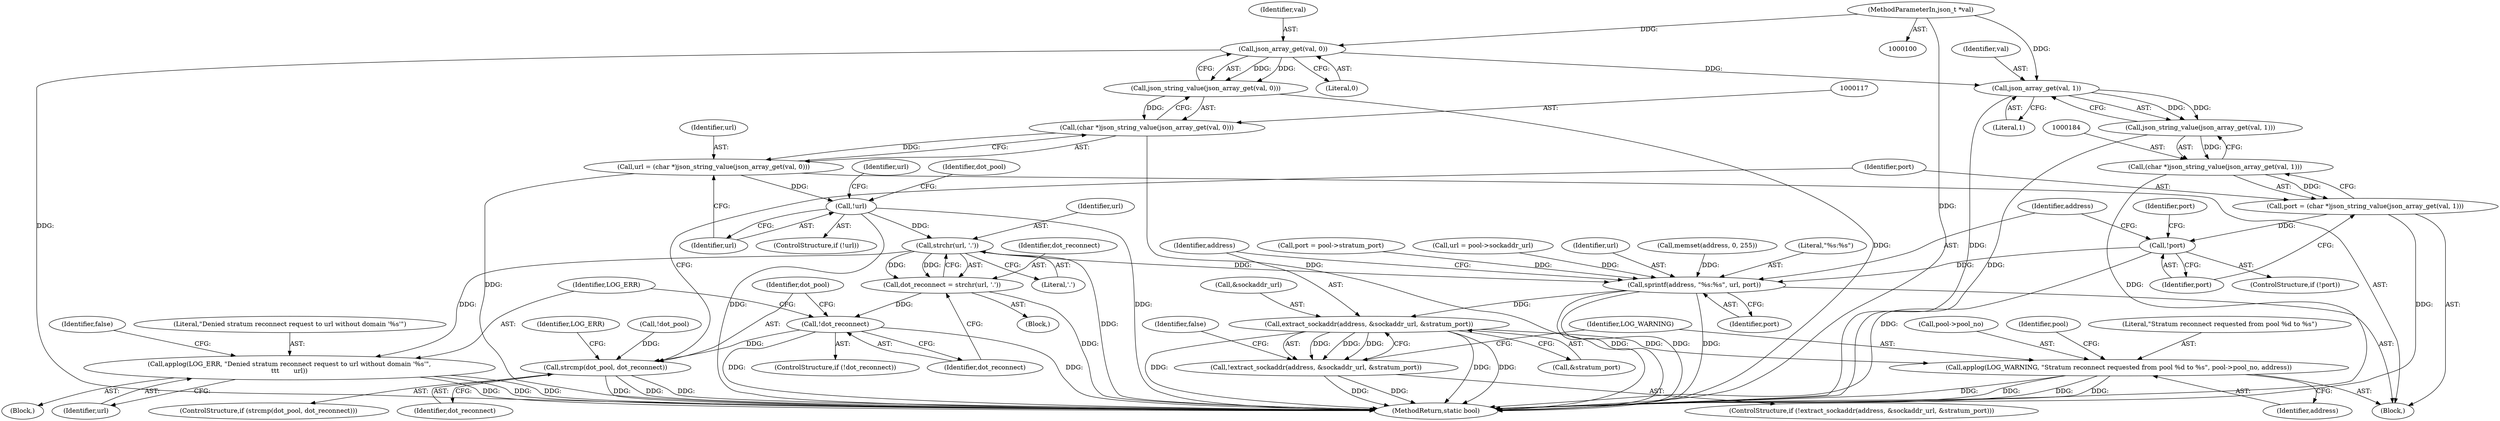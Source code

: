 digraph "0_cgminer_e1c5050734123973b99d181c45e74b2cbb00272e_2@pointer" {
"1000102" [label="(MethodParameterIn,json_t *val)"];
"1000119" [label="(Call,json_array_get(val, 0))"];
"1000118" [label="(Call,json_string_value(json_array_get(val, 0)))"];
"1000116" [label="(Call,(char *)json_string_value(json_array_get(val, 0)))"];
"1000114" [label="(Call,url = (char *)json_string_value(json_array_get(val, 0)))"];
"1000123" [label="(Call,!url)"];
"1000155" [label="(Call,strchr(url, '.'))"];
"1000153" [label="(Call,dot_reconnect = strchr(url, '.'))"];
"1000159" [label="(Call,!dot_reconnect)"];
"1000169" [label="(Call,strcmp(dot_pool, dot_reconnect))"];
"1000162" [label="(Call,applog(LOG_ERR, \"Denied stratum reconnect request to url without domain '%s'\",\n\t\t\t       url))"];
"1000197" [label="(Call,sprintf(address, \"%s:%s\", url, port))"];
"1000204" [label="(Call,extract_sockaddr(address, &sockaddr_url, &stratum_port))"];
"1000203" [label="(Call,!extract_sockaddr(address, &sockaddr_url, &stratum_port))"];
"1000212" [label="(Call,applog(LOG_WARNING, \"Stratum reconnect requested from pool %d to %s\", pool->pool_no, address))"];
"1000186" [label="(Call,json_array_get(val, 1))"];
"1000185" [label="(Call,json_string_value(json_array_get(val, 1)))"];
"1000183" [label="(Call,(char *)json_string_value(json_array_get(val, 1)))"];
"1000181" [label="(Call,port = (char *)json_string_value(json_array_get(val, 1)))"];
"1000190" [label="(Call,!port)"];
"1000204" [label="(Call,extract_sockaddr(address, &sockaddr_url, &stratum_port))"];
"1000197" [label="(Call,sprintf(address, \"%s:%s\", url, port))"];
"1000161" [label="(Block,)"];
"1000164" [label="(Literal,\"Denied stratum reconnect request to url without domain '%s'\")"];
"1000125" [label="(Call,url = pool->sockaddr_url)"];
"1000170" [label="(Identifier,dot_pool)"];
"1000165" [label="(Identifier,url)"];
"1000160" [label="(Identifier,dot_reconnect)"];
"1000275" [label="(MethodReturn,static bool)"];
"1000159" [label="(Call,!dot_reconnect)"];
"1000191" [label="(Identifier,port)"];
"1000155" [label="(Call,strchr(url, '.'))"];
"1000153" [label="(Call,dot_reconnect = strchr(url, '.'))"];
"1000203" [label="(Call,!extract_sockaddr(address, &sockaddr_url, &stratum_port))"];
"1000183" [label="(Call,(char *)json_string_value(json_array_get(val, 1)))"];
"1000163" [label="(Identifier,LOG_ERR)"];
"1000201" [label="(Identifier,port)"];
"1000202" [label="(ControlStructure,if (!extract_sockaddr(address, &sockaddr_url, &stratum_port)))"];
"1000193" [label="(Identifier,port)"];
"1000182" [label="(Identifier,port)"];
"1000213" [label="(Identifier,LOG_WARNING)"];
"1000218" [label="(Identifier,address)"];
"1000156" [label="(Identifier,url)"];
"1000157" [label="(Literal,'.')"];
"1000198" [label="(Identifier,address)"];
"1000123" [label="(Call,!url)"];
"1000122" [label="(ControlStructure,if (!url))"];
"1000114" [label="(Call,url = (char *)json_string_value(json_array_get(val, 0)))"];
"1000220" [label="(Identifier,pool)"];
"1000158" [label="(ControlStructure,if (!dot_reconnect))"];
"1000200" [label="(Identifier,url)"];
"1000214" [label="(Literal,\"Stratum reconnect requested from pool %d to %s\")"];
"1000189" [label="(ControlStructure,if (!port))"];
"1000154" [label="(Identifier,dot_reconnect)"];
"1000190" [label="(Call,!port)"];
"1000205" [label="(Identifier,address)"];
"1000181" [label="(Call,port = (char *)json_string_value(json_array_get(val, 1)))"];
"1000167" [label="(Identifier,false)"];
"1000174" [label="(Identifier,LOG_ERR)"];
"1000188" [label="(Literal,1)"];
"1000103" [label="(Block,)"];
"1000110" [label="(Call,memset(address, 0, 255))"];
"1000126" [label="(Identifier,url)"];
"1000119" [label="(Call,json_array_get(val, 0))"];
"1000124" [label="(Identifier,url)"];
"1000199" [label="(Literal,\"%s:%s\")"];
"1000187" [label="(Identifier,val)"];
"1000162" [label="(Call,applog(LOG_ERR, \"Denied stratum reconnect request to url without domain '%s'\",\n\t\t\t       url))"];
"1000192" [label="(Call,port = pool->stratum_port)"];
"1000211" [label="(Identifier,false)"];
"1000142" [label="(Call,!dot_pool)"];
"1000185" [label="(Call,json_string_value(json_array_get(val, 1)))"];
"1000120" [label="(Identifier,val)"];
"1000169" [label="(Call,strcmp(dot_pool, dot_reconnect))"];
"1000131" [label="(Block,)"];
"1000121" [label="(Literal,0)"];
"1000115" [label="(Identifier,url)"];
"1000206" [label="(Call,&sockaddr_url)"];
"1000116" [label="(Call,(char *)json_string_value(json_array_get(val, 0)))"];
"1000208" [label="(Call,&stratum_port)"];
"1000171" [label="(Identifier,dot_reconnect)"];
"1000102" [label="(MethodParameterIn,json_t *val)"];
"1000215" [label="(Call,pool->pool_no)"];
"1000168" [label="(ControlStructure,if (strcmp(dot_pool, dot_reconnect)))"];
"1000186" [label="(Call,json_array_get(val, 1))"];
"1000118" [label="(Call,json_string_value(json_array_get(val, 0)))"];
"1000135" [label="(Identifier,dot_pool)"];
"1000212" [label="(Call,applog(LOG_WARNING, \"Stratum reconnect requested from pool %d to %s\", pool->pool_no, address))"];
"1000102" -> "1000100"  [label="AST: "];
"1000102" -> "1000275"  [label="DDG: "];
"1000102" -> "1000119"  [label="DDG: "];
"1000102" -> "1000186"  [label="DDG: "];
"1000119" -> "1000118"  [label="AST: "];
"1000119" -> "1000121"  [label="CFG: "];
"1000120" -> "1000119"  [label="AST: "];
"1000121" -> "1000119"  [label="AST: "];
"1000118" -> "1000119"  [label="CFG: "];
"1000119" -> "1000275"  [label="DDG: "];
"1000119" -> "1000118"  [label="DDG: "];
"1000119" -> "1000118"  [label="DDG: "];
"1000119" -> "1000186"  [label="DDG: "];
"1000118" -> "1000116"  [label="AST: "];
"1000116" -> "1000118"  [label="CFG: "];
"1000118" -> "1000275"  [label="DDG: "];
"1000118" -> "1000116"  [label="DDG: "];
"1000116" -> "1000114"  [label="AST: "];
"1000117" -> "1000116"  [label="AST: "];
"1000114" -> "1000116"  [label="CFG: "];
"1000116" -> "1000275"  [label="DDG: "];
"1000116" -> "1000114"  [label="DDG: "];
"1000114" -> "1000103"  [label="AST: "];
"1000115" -> "1000114"  [label="AST: "];
"1000124" -> "1000114"  [label="CFG: "];
"1000114" -> "1000275"  [label="DDG: "];
"1000114" -> "1000123"  [label="DDG: "];
"1000123" -> "1000122"  [label="AST: "];
"1000123" -> "1000124"  [label="CFG: "];
"1000124" -> "1000123"  [label="AST: "];
"1000126" -> "1000123"  [label="CFG: "];
"1000135" -> "1000123"  [label="CFG: "];
"1000123" -> "1000275"  [label="DDG: "];
"1000123" -> "1000275"  [label="DDG: "];
"1000123" -> "1000155"  [label="DDG: "];
"1000155" -> "1000153"  [label="AST: "];
"1000155" -> "1000157"  [label="CFG: "];
"1000156" -> "1000155"  [label="AST: "];
"1000157" -> "1000155"  [label="AST: "];
"1000153" -> "1000155"  [label="CFG: "];
"1000155" -> "1000275"  [label="DDG: "];
"1000155" -> "1000153"  [label="DDG: "];
"1000155" -> "1000153"  [label="DDG: "];
"1000155" -> "1000162"  [label="DDG: "];
"1000155" -> "1000197"  [label="DDG: "];
"1000153" -> "1000131"  [label="AST: "];
"1000154" -> "1000153"  [label="AST: "];
"1000160" -> "1000153"  [label="CFG: "];
"1000153" -> "1000275"  [label="DDG: "];
"1000153" -> "1000159"  [label="DDG: "];
"1000159" -> "1000158"  [label="AST: "];
"1000159" -> "1000160"  [label="CFG: "];
"1000160" -> "1000159"  [label="AST: "];
"1000163" -> "1000159"  [label="CFG: "];
"1000170" -> "1000159"  [label="CFG: "];
"1000159" -> "1000275"  [label="DDG: "];
"1000159" -> "1000275"  [label="DDG: "];
"1000159" -> "1000169"  [label="DDG: "];
"1000169" -> "1000168"  [label="AST: "];
"1000169" -> "1000171"  [label="CFG: "];
"1000170" -> "1000169"  [label="AST: "];
"1000171" -> "1000169"  [label="AST: "];
"1000174" -> "1000169"  [label="CFG: "];
"1000182" -> "1000169"  [label="CFG: "];
"1000169" -> "1000275"  [label="DDG: "];
"1000169" -> "1000275"  [label="DDG: "];
"1000169" -> "1000275"  [label="DDG: "];
"1000142" -> "1000169"  [label="DDG: "];
"1000162" -> "1000161"  [label="AST: "];
"1000162" -> "1000165"  [label="CFG: "];
"1000163" -> "1000162"  [label="AST: "];
"1000164" -> "1000162"  [label="AST: "];
"1000165" -> "1000162"  [label="AST: "];
"1000167" -> "1000162"  [label="CFG: "];
"1000162" -> "1000275"  [label="DDG: "];
"1000162" -> "1000275"  [label="DDG: "];
"1000162" -> "1000275"  [label="DDG: "];
"1000197" -> "1000103"  [label="AST: "];
"1000197" -> "1000201"  [label="CFG: "];
"1000198" -> "1000197"  [label="AST: "];
"1000199" -> "1000197"  [label="AST: "];
"1000200" -> "1000197"  [label="AST: "];
"1000201" -> "1000197"  [label="AST: "];
"1000205" -> "1000197"  [label="CFG: "];
"1000197" -> "1000275"  [label="DDG: "];
"1000197" -> "1000275"  [label="DDG: "];
"1000197" -> "1000275"  [label="DDG: "];
"1000110" -> "1000197"  [label="DDG: "];
"1000125" -> "1000197"  [label="DDG: "];
"1000190" -> "1000197"  [label="DDG: "];
"1000192" -> "1000197"  [label="DDG: "];
"1000197" -> "1000204"  [label="DDG: "];
"1000204" -> "1000203"  [label="AST: "];
"1000204" -> "1000208"  [label="CFG: "];
"1000205" -> "1000204"  [label="AST: "];
"1000206" -> "1000204"  [label="AST: "];
"1000208" -> "1000204"  [label="AST: "];
"1000203" -> "1000204"  [label="CFG: "];
"1000204" -> "1000275"  [label="DDG: "];
"1000204" -> "1000275"  [label="DDG: "];
"1000204" -> "1000275"  [label="DDG: "];
"1000204" -> "1000203"  [label="DDG: "];
"1000204" -> "1000203"  [label="DDG: "];
"1000204" -> "1000203"  [label="DDG: "];
"1000204" -> "1000212"  [label="DDG: "];
"1000203" -> "1000202"  [label="AST: "];
"1000211" -> "1000203"  [label="CFG: "];
"1000213" -> "1000203"  [label="CFG: "];
"1000203" -> "1000275"  [label="DDG: "];
"1000203" -> "1000275"  [label="DDG: "];
"1000212" -> "1000103"  [label="AST: "];
"1000212" -> "1000218"  [label="CFG: "];
"1000213" -> "1000212"  [label="AST: "];
"1000214" -> "1000212"  [label="AST: "];
"1000215" -> "1000212"  [label="AST: "];
"1000218" -> "1000212"  [label="AST: "];
"1000220" -> "1000212"  [label="CFG: "];
"1000212" -> "1000275"  [label="DDG: "];
"1000212" -> "1000275"  [label="DDG: "];
"1000212" -> "1000275"  [label="DDG: "];
"1000212" -> "1000275"  [label="DDG: "];
"1000186" -> "1000185"  [label="AST: "];
"1000186" -> "1000188"  [label="CFG: "];
"1000187" -> "1000186"  [label="AST: "];
"1000188" -> "1000186"  [label="AST: "];
"1000185" -> "1000186"  [label="CFG: "];
"1000186" -> "1000275"  [label="DDG: "];
"1000186" -> "1000185"  [label="DDG: "];
"1000186" -> "1000185"  [label="DDG: "];
"1000185" -> "1000183"  [label="AST: "];
"1000183" -> "1000185"  [label="CFG: "];
"1000185" -> "1000275"  [label="DDG: "];
"1000185" -> "1000183"  [label="DDG: "];
"1000183" -> "1000181"  [label="AST: "];
"1000184" -> "1000183"  [label="AST: "];
"1000181" -> "1000183"  [label="CFG: "];
"1000183" -> "1000275"  [label="DDG: "];
"1000183" -> "1000181"  [label="DDG: "];
"1000181" -> "1000103"  [label="AST: "];
"1000182" -> "1000181"  [label="AST: "];
"1000191" -> "1000181"  [label="CFG: "];
"1000181" -> "1000275"  [label="DDG: "];
"1000181" -> "1000190"  [label="DDG: "];
"1000190" -> "1000189"  [label="AST: "];
"1000190" -> "1000191"  [label="CFG: "];
"1000191" -> "1000190"  [label="AST: "];
"1000193" -> "1000190"  [label="CFG: "];
"1000198" -> "1000190"  [label="CFG: "];
"1000190" -> "1000275"  [label="DDG: "];
}

